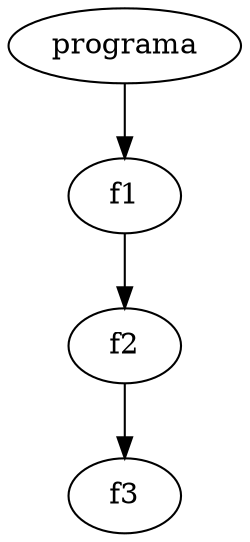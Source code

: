 digraph G {
node_0x15885c0 [label="programa"]
node_0x1588430 [label="f1"]
node_0x15885c0 -> node_0x1588430
node_0x15884d0 [label="f2"]
node_0x1588430 -> node_0x15884d0
node_0x1588570 [label="f3"]
node_0x15884d0 -> node_0x1588570
}
